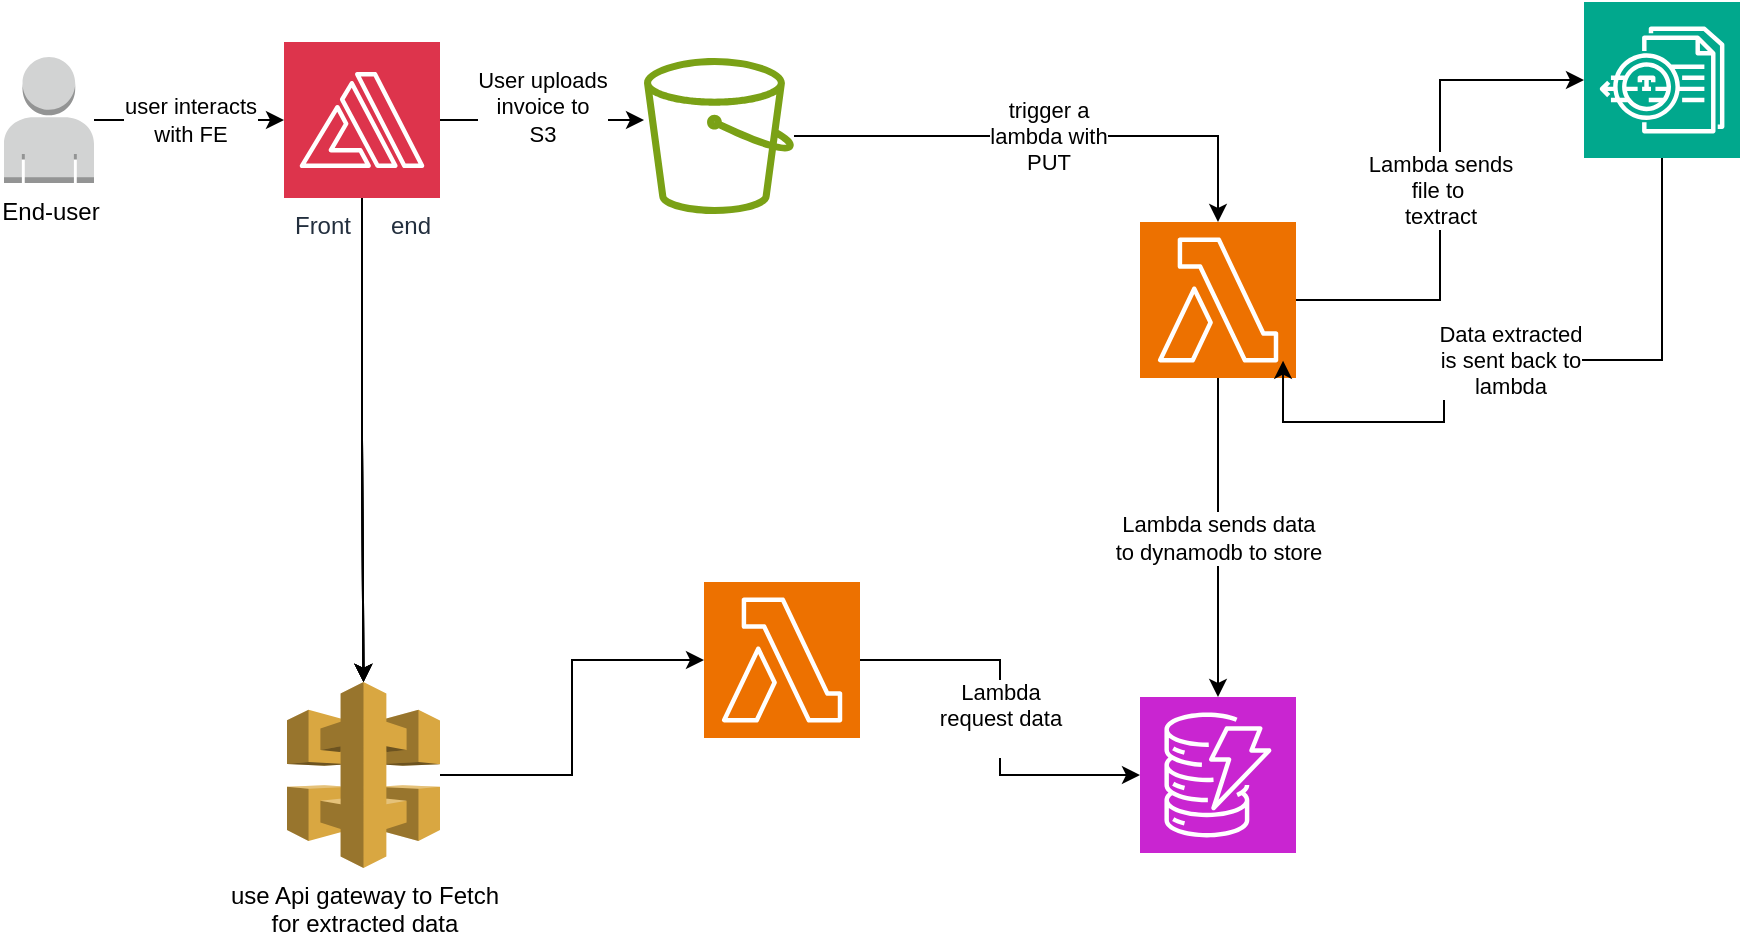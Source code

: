 <mxfile version="26.0.13">
  <diagram id="C5RBs43oDa-KdzZeNtuy" name="Page-1">
    <mxGraphModel dx="1032" dy="501" grid="1" gridSize="10" guides="1" tooltips="1" connect="1" arrows="1" fold="1" page="1" pageScale="1" pageWidth="827" pageHeight="1169" math="0" shadow="0">
      <root>
        <mxCell id="WIyWlLk6GJQsqaUBKTNV-0" />
        <mxCell id="WIyWlLk6GJQsqaUBKTNV-1" parent="WIyWlLk6GJQsqaUBKTNV-0" />
        <mxCell id="I8Yc-j3NHP0blHHxaDR--5" value="User uploads&lt;div&gt;invoice to&lt;/div&gt;&lt;div&gt;S3&lt;br&gt;&lt;div&gt;&lt;br&gt;&lt;/div&gt;&lt;/div&gt;" style="edgeStyle=orthogonalEdgeStyle;rounded=0;orthogonalLoop=1;jettySize=auto;html=1;" edge="1" parent="WIyWlLk6GJQsqaUBKTNV-1" source="I8Yc-j3NHP0blHHxaDR--0" target="I8Yc-j3NHP0blHHxaDR--4">
          <mxGeometry relative="1" as="geometry">
            <Array as="points">
              <mxPoint x="440" y="179" />
              <mxPoint x="440" y="179" />
            </Array>
          </mxGeometry>
        </mxCell>
        <mxCell id="I8Yc-j3NHP0blHHxaDR--15" value="" style="edgeStyle=orthogonalEdgeStyle;rounded=0;orthogonalLoop=1;jettySize=auto;html=1;" edge="1" parent="WIyWlLk6GJQsqaUBKTNV-1" source="I8Yc-j3NHP0blHHxaDR--0" target="I8Yc-j3NHP0blHHxaDR--14">
          <mxGeometry relative="1" as="geometry" />
        </mxCell>
        <mxCell id="I8Yc-j3NHP0blHHxaDR--16" value="" style="edgeStyle=orthogonalEdgeStyle;rounded=0;orthogonalLoop=1;jettySize=auto;html=1;" edge="1" parent="WIyWlLk6GJQsqaUBKTNV-1" source="I8Yc-j3NHP0blHHxaDR--0" target="I8Yc-j3NHP0blHHxaDR--14">
          <mxGeometry relative="1" as="geometry" />
        </mxCell>
        <mxCell id="I8Yc-j3NHP0blHHxaDR--17" value="" style="edgeStyle=orthogonalEdgeStyle;rounded=0;orthogonalLoop=1;jettySize=auto;html=1;" edge="1" parent="WIyWlLk6GJQsqaUBKTNV-1" source="I8Yc-j3NHP0blHHxaDR--0" target="I8Yc-j3NHP0blHHxaDR--14">
          <mxGeometry relative="1" as="geometry" />
        </mxCell>
        <mxCell id="I8Yc-j3NHP0blHHxaDR--18" value="" style="edgeStyle=orthogonalEdgeStyle;rounded=0;orthogonalLoop=1;jettySize=auto;html=1;" edge="1" parent="WIyWlLk6GJQsqaUBKTNV-1" source="I8Yc-j3NHP0blHHxaDR--0" target="I8Yc-j3NHP0blHHxaDR--14">
          <mxGeometry relative="1" as="geometry" />
        </mxCell>
        <mxCell id="I8Yc-j3NHP0blHHxaDR--0" value="Front&amp;nbsp; &amp;nbsp; &amp;nbsp; end" style="sketch=0;points=[[0,0,0],[0.25,0,0],[0.5,0,0],[0.75,0,0],[1,0,0],[0,1,0],[0.25,1,0],[0.5,1,0],[0.75,1,0],[1,1,0],[0,0.25,0],[0,0.5,0],[0,0.75,0],[1,0.25,0],[1,0.5,0],[1,0.75,0]];outlineConnect=0;fontColor=#232F3E;fillColor=#DD344C;strokeColor=#ffffff;dashed=0;verticalLabelPosition=bottom;verticalAlign=top;align=center;html=1;fontSize=12;fontStyle=0;aspect=fixed;shape=mxgraph.aws4.resourceIcon;resIcon=mxgraph.aws4.amplify;" vertex="1" parent="WIyWlLk6GJQsqaUBKTNV-1">
          <mxGeometry x="290" y="140" width="78" height="78" as="geometry" />
        </mxCell>
        <mxCell id="I8Yc-j3NHP0blHHxaDR--1" value="End-user" style="outlineConnect=0;dashed=0;verticalLabelPosition=bottom;verticalAlign=top;align=center;html=1;shape=mxgraph.aws3.user;fillColor=#D2D3D3;gradientColor=none;" vertex="1" parent="WIyWlLk6GJQsqaUBKTNV-1">
          <mxGeometry x="150" y="147.5" width="45" height="63" as="geometry" />
        </mxCell>
        <mxCell id="I8Yc-j3NHP0blHHxaDR--3" value="user interacts&lt;div&gt;with FE&lt;/div&gt;" style="edgeStyle=orthogonalEdgeStyle;rounded=0;orthogonalLoop=1;jettySize=auto;html=1;entryX=0;entryY=0.5;entryDx=0;entryDy=0;entryPerimeter=0;" edge="1" parent="WIyWlLk6GJQsqaUBKTNV-1" source="I8Yc-j3NHP0blHHxaDR--1" target="I8Yc-j3NHP0blHHxaDR--0">
          <mxGeometry relative="1" as="geometry" />
        </mxCell>
        <mxCell id="I8Yc-j3NHP0blHHxaDR--7" value="trigger a&lt;div&gt;lambda with&lt;/div&gt;&lt;div&gt;PUT&lt;/div&gt;" style="edgeStyle=orthogonalEdgeStyle;rounded=0;orthogonalLoop=1;jettySize=auto;html=1;" edge="1" parent="WIyWlLk6GJQsqaUBKTNV-1" source="I8Yc-j3NHP0blHHxaDR--4" target="I8Yc-j3NHP0blHHxaDR--6">
          <mxGeometry relative="1" as="geometry" />
        </mxCell>
        <mxCell id="I8Yc-j3NHP0blHHxaDR--4" value="" style="sketch=0;outlineConnect=0;fontColor=#232F3E;gradientColor=none;fillColor=#7AA116;strokeColor=none;dashed=0;verticalLabelPosition=bottom;verticalAlign=top;align=center;html=1;fontSize=12;fontStyle=0;aspect=fixed;pointerEvents=1;shape=mxgraph.aws4.bucket;" vertex="1" parent="WIyWlLk6GJQsqaUBKTNV-1">
          <mxGeometry x="470" y="148" width="75" height="78" as="geometry" />
        </mxCell>
        <mxCell id="I8Yc-j3NHP0blHHxaDR--9" value="Lambda sends&lt;div&gt;file to&amp;nbsp;&lt;/div&gt;&lt;div&gt;textract&lt;/div&gt;" style="edgeStyle=orthogonalEdgeStyle;rounded=0;orthogonalLoop=1;jettySize=auto;html=1;entryX=0;entryY=0.5;entryDx=0;entryDy=0;entryPerimeter=0;" edge="1" parent="WIyWlLk6GJQsqaUBKTNV-1" source="I8Yc-j3NHP0blHHxaDR--6" target="I8Yc-j3NHP0blHHxaDR--8">
          <mxGeometry relative="1" as="geometry">
            <mxPoint x="820" y="187" as="targetPoint" />
          </mxGeometry>
        </mxCell>
        <mxCell id="I8Yc-j3NHP0blHHxaDR--6" value="" style="sketch=0;points=[[0,0,0],[0.25,0,0],[0.5,0,0],[0.75,0,0],[1,0,0],[0,1,0],[0.25,1,0],[0.5,1,0],[0.75,1,0],[1,1,0],[0,0.25,0],[0,0.5,0],[0,0.75,0],[1,0.25,0],[1,0.5,0],[1,0.75,0]];outlineConnect=0;fontColor=#232F3E;fillColor=#ED7100;strokeColor=#ffffff;dashed=0;verticalLabelPosition=bottom;verticalAlign=top;align=center;html=1;fontSize=12;fontStyle=0;aspect=fixed;shape=mxgraph.aws4.resourceIcon;resIcon=mxgraph.aws4.lambda;" vertex="1" parent="WIyWlLk6GJQsqaUBKTNV-1">
          <mxGeometry x="718" y="230" width="78" height="78" as="geometry" />
        </mxCell>
        <mxCell id="I8Yc-j3NHP0blHHxaDR--11" value="Data extracted&lt;div&gt;is sent back to&lt;/div&gt;&lt;div&gt;lambda&lt;/div&gt;" style="edgeStyle=orthogonalEdgeStyle;rounded=0;orthogonalLoop=1;jettySize=auto;html=1;entryX=0.917;entryY=0.889;entryDx=0;entryDy=0;entryPerimeter=0;" edge="1" parent="WIyWlLk6GJQsqaUBKTNV-1" source="I8Yc-j3NHP0blHHxaDR--8" target="I8Yc-j3NHP0blHHxaDR--6">
          <mxGeometry relative="1" as="geometry">
            <mxPoint x="730" y="330" as="targetPoint" />
            <Array as="points">
              <mxPoint x="869" y="299" />
              <mxPoint x="870" y="299" />
              <mxPoint x="870" y="330" />
              <mxPoint x="730" y="330" />
            </Array>
          </mxGeometry>
        </mxCell>
        <mxCell id="I8Yc-j3NHP0blHHxaDR--8" value="" style="sketch=0;points=[[0,0,0],[0.25,0,0],[0.5,0,0],[0.75,0,0],[1,0,0],[0,1,0],[0.25,1,0],[0.5,1,0],[0.75,1,0],[1,1,0],[0,0.25,0],[0,0.5,0],[0,0.75,0],[1,0.25,0],[1,0.5,0],[1,0.75,0]];outlineConnect=0;fontColor=#232F3E;fillColor=#01A88D;strokeColor=#ffffff;dashed=0;verticalLabelPosition=bottom;verticalAlign=top;align=center;html=1;fontSize=12;fontStyle=0;aspect=fixed;shape=mxgraph.aws4.resourceIcon;resIcon=mxgraph.aws4.textract;" vertex="1" parent="WIyWlLk6GJQsqaUBKTNV-1">
          <mxGeometry x="940" y="120" width="78" height="78" as="geometry" />
        </mxCell>
        <mxCell id="I8Yc-j3NHP0blHHxaDR--12" value="" style="sketch=0;points=[[0,0,0],[0.25,0,0],[0.5,0,0],[0.75,0,0],[1,0,0],[0,1,0],[0.25,1,0],[0.5,1,0],[0.75,1,0],[1,1,0],[0,0.25,0],[0,0.5,0],[0,0.75,0],[1,0.25,0],[1,0.5,0],[1,0.75,0]];outlineConnect=0;fontColor=#232F3E;fillColor=#C925D1;strokeColor=#ffffff;dashed=0;verticalLabelPosition=bottom;verticalAlign=top;align=center;html=1;fontSize=12;fontStyle=0;aspect=fixed;shape=mxgraph.aws4.resourceIcon;resIcon=mxgraph.aws4.dynamodb;" vertex="1" parent="WIyWlLk6GJQsqaUBKTNV-1">
          <mxGeometry x="718" y="467.5" width="78" height="78" as="geometry" />
        </mxCell>
        <mxCell id="I8Yc-j3NHP0blHHxaDR--13" value="Lambda sends data&lt;div&gt;to dynamodb to store&lt;/div&gt;" style="edgeStyle=orthogonalEdgeStyle;rounded=0;orthogonalLoop=1;jettySize=auto;html=1;entryX=0.5;entryY=0;entryDx=0;entryDy=0;entryPerimeter=0;" edge="1" parent="WIyWlLk6GJQsqaUBKTNV-1" source="I8Yc-j3NHP0blHHxaDR--6" target="I8Yc-j3NHP0blHHxaDR--12">
          <mxGeometry relative="1" as="geometry" />
        </mxCell>
        <mxCell id="I8Yc-j3NHP0blHHxaDR--24" style="edgeStyle=orthogonalEdgeStyle;rounded=0;orthogonalLoop=1;jettySize=auto;html=1;" edge="1" parent="WIyWlLk6GJQsqaUBKTNV-1" source="I8Yc-j3NHP0blHHxaDR--14" target="I8Yc-j3NHP0blHHxaDR--19">
          <mxGeometry relative="1" as="geometry" />
        </mxCell>
        <mxCell id="I8Yc-j3NHP0blHHxaDR--14" value="use Api gateway to Fetch&lt;div&gt;for extracted data&lt;/div&gt;" style="outlineConnect=0;dashed=0;verticalLabelPosition=bottom;verticalAlign=top;align=center;html=1;shape=mxgraph.aws3.api_gateway;fillColor=#D9A741;gradientColor=none;" vertex="1" parent="WIyWlLk6GJQsqaUBKTNV-1">
          <mxGeometry x="291.5" y="460" width="76.5" height="93" as="geometry" />
        </mxCell>
        <mxCell id="I8Yc-j3NHP0blHHxaDR--21" value="Lambda&lt;div&gt;request data&lt;/div&gt;&lt;div&gt;&lt;br&gt;&lt;/div&gt;" style="edgeStyle=orthogonalEdgeStyle;rounded=0;orthogonalLoop=1;jettySize=auto;html=1;" edge="1" parent="WIyWlLk6GJQsqaUBKTNV-1" source="I8Yc-j3NHP0blHHxaDR--19" target="I8Yc-j3NHP0blHHxaDR--12">
          <mxGeometry relative="1" as="geometry">
            <mxPoint as="offset" />
          </mxGeometry>
        </mxCell>
        <mxCell id="I8Yc-j3NHP0blHHxaDR--19" value="" style="sketch=0;points=[[0,0,0],[0.25,0,0],[0.5,0,0],[0.75,0,0],[1,0,0],[0,1,0],[0.25,1,0],[0.5,1,0],[0.75,1,0],[1,1,0],[0,0.25,0],[0,0.5,0],[0,0.75,0],[1,0.25,0],[1,0.5,0],[1,0.75,0]];outlineConnect=0;fontColor=#232F3E;fillColor=#ED7100;strokeColor=#ffffff;dashed=0;verticalLabelPosition=bottom;verticalAlign=top;align=center;html=1;fontSize=12;fontStyle=0;aspect=fixed;shape=mxgraph.aws4.resourceIcon;resIcon=mxgraph.aws4.lambda;" vertex="1" parent="WIyWlLk6GJQsqaUBKTNV-1">
          <mxGeometry x="500" y="410" width="78" height="78" as="geometry" />
        </mxCell>
      </root>
    </mxGraphModel>
  </diagram>
</mxfile>
